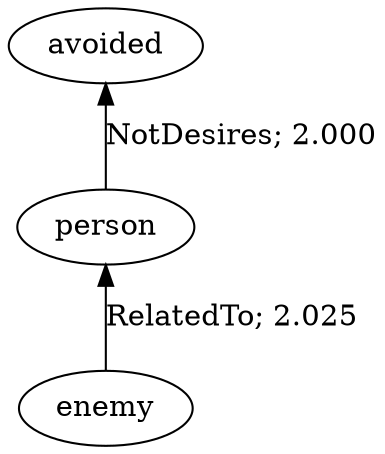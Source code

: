 // The path the concepts from "avoided" to "enemy".Path Length: 2; Weight Sum: 4.024845673131659; Average Weight: 2.0124228365658294
digraph "3_a---avoided-enemy---PLen2_WSum4.025_WAvg2.012" {
	0 [label=avoided]
	1 [label=person]
	2 [label=enemy]
	0 -> 1 [label="NotDesires; 2.000" dir=back weight=2.000]
	1 -> 2 [label="RelatedTo; 2.025" dir=back weight=2.025]
}
